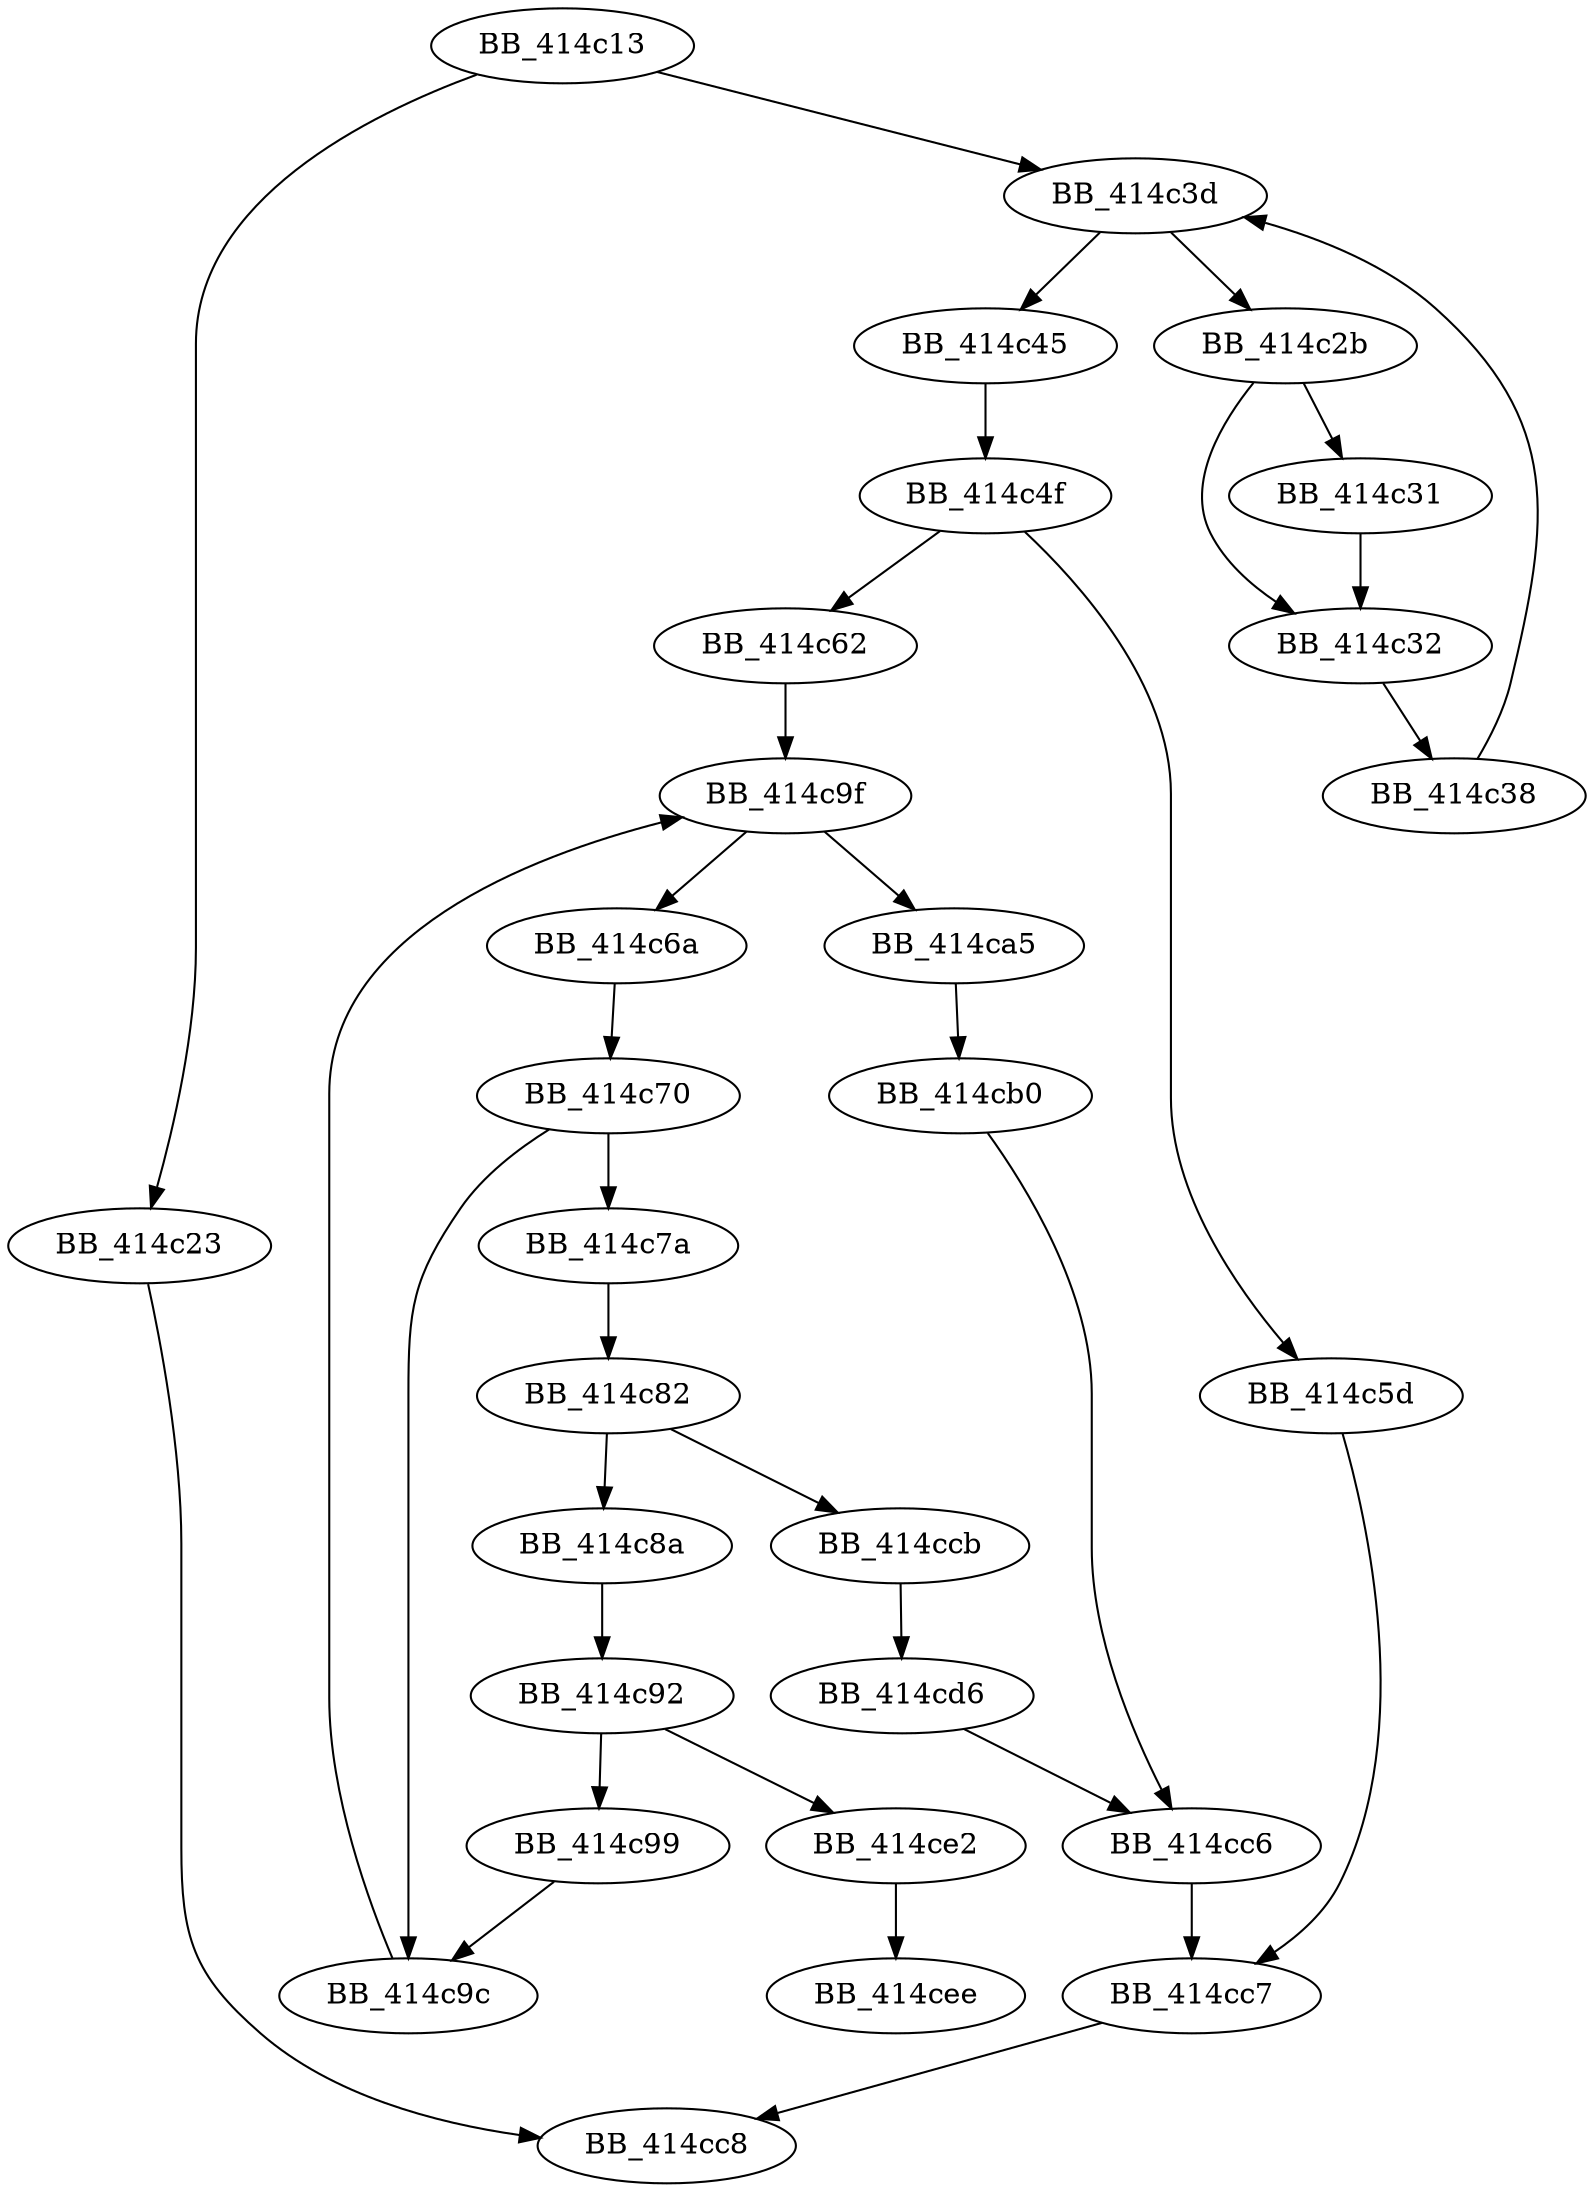 DiGraph __wsetenvp{
BB_414c13->BB_414c23
BB_414c13->BB_414c3d
BB_414c23->BB_414cc8
BB_414c2b->BB_414c31
BB_414c2b->BB_414c32
BB_414c31->BB_414c32
BB_414c32->BB_414c38
BB_414c38->BB_414c3d
BB_414c3d->BB_414c2b
BB_414c3d->BB_414c45
BB_414c45->BB_414c4f
BB_414c4f->BB_414c5d
BB_414c4f->BB_414c62
BB_414c5d->BB_414cc7
BB_414c62->BB_414c9f
BB_414c6a->BB_414c70
BB_414c70->BB_414c7a
BB_414c70->BB_414c9c
BB_414c7a->BB_414c82
BB_414c82->BB_414c8a
BB_414c82->BB_414ccb
BB_414c8a->BB_414c92
BB_414c92->BB_414c99
BB_414c92->BB_414ce2
BB_414c99->BB_414c9c
BB_414c9c->BB_414c9f
BB_414c9f->BB_414c6a
BB_414c9f->BB_414ca5
BB_414ca5->BB_414cb0
BB_414cb0->BB_414cc6
BB_414cc6->BB_414cc7
BB_414cc7->BB_414cc8
BB_414ccb->BB_414cd6
BB_414cd6->BB_414cc6
BB_414ce2->BB_414cee
}
